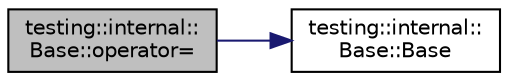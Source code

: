 digraph "testing::internal::Base::operator="
{
 // LATEX_PDF_SIZE
  bgcolor="transparent";
  edge [fontname="Helvetica",fontsize="10",labelfontname="Helvetica",labelfontsize="10"];
  node [fontname="Helvetica",fontsize="10",shape=record];
  rankdir="LR";
  Node1 [label="testing::internal::\lBase::operator=",height=0.2,width=0.4,color="black", fillcolor="grey75", style="filled", fontcolor="black",tooltip=" "];
  Node1 -> Node2 [color="midnightblue",fontsize="10",style="solid",fontname="Helvetica"];
  Node2 [label="testing::internal::\lBase::Base",height=0.2,width=0.4,color="black",URL="$classtesting_1_1internal_1_1Base.html#a6b29f1a7192b126e6fa0aae31200b5ca",tooltip=" "];
}
